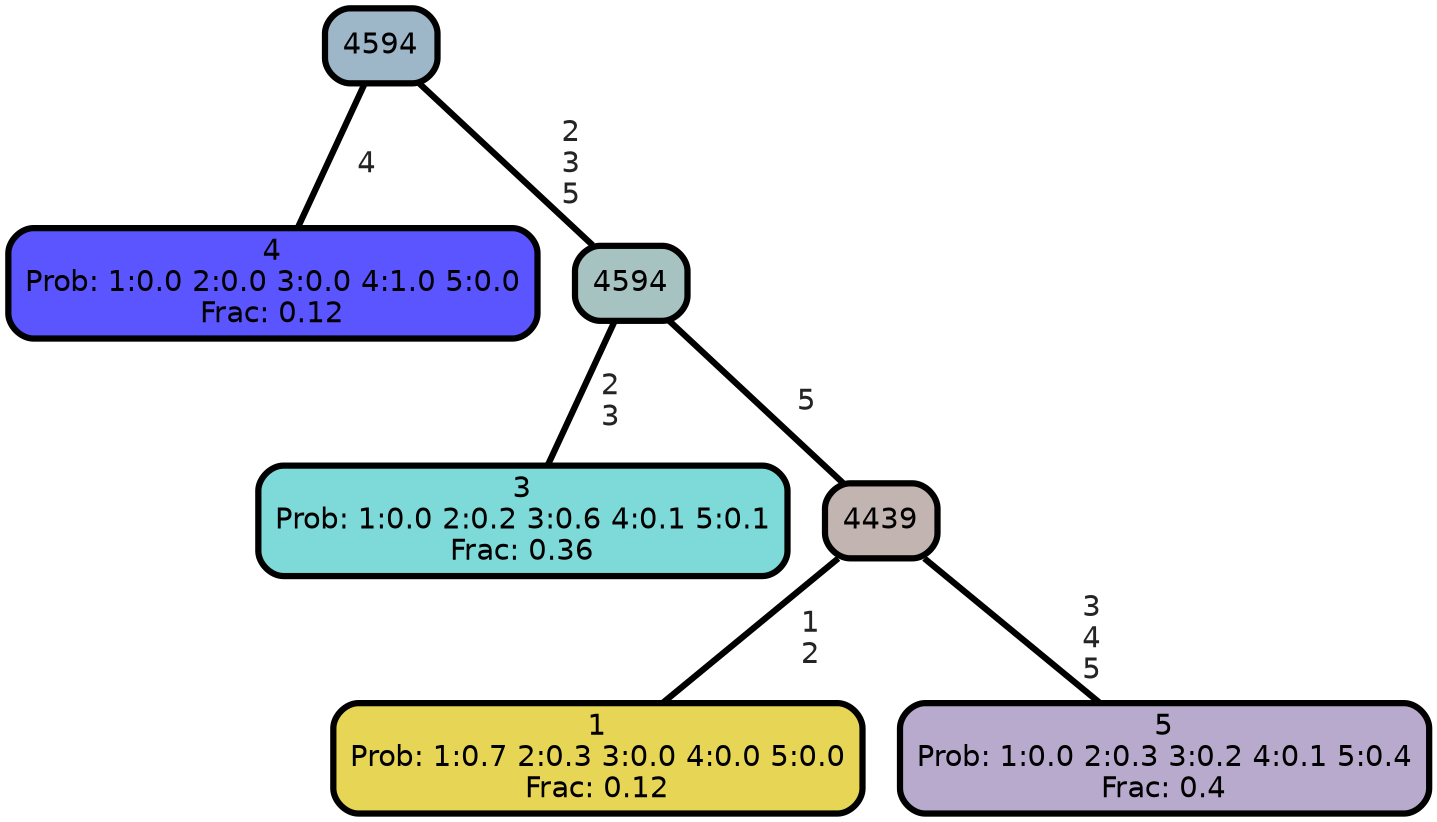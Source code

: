 graph Tree {
node [shape=box, style="filled, rounded",color="black",penwidth="3",fontcolor="black",                 fontname=helvetica] ;
graph [ranksep="0 equally", splines=straight,                 bgcolor=transparent, dpi=200] ;
edge [fontname=helvetica, fontweight=bold,fontcolor=grey14,color=black] ;
0 [label="4
Prob: 1:0.0 2:0.0 3:0.0 4:1.0 5:0.0
Frac: 0.12", fillcolor="#5a55ff"] ;
1 [label="4594", fillcolor="#9db6c8"] ;
2 [label="3
Prob: 1:0.0 2:0.2 3:0.6 4:0.1 5:0.1
Frac: 0.36", fillcolor="#7ed9d9"] ;
3 [label="4594", fillcolor="#a6c3c1"] ;
4 [label="1
Prob: 1:0.7 2:0.3 3:0.0 4:0.0 5:0.0
Frac: 0.12", fillcolor="#e7d555"] ;
5 [label="4439", fillcolor="#c2b4b0"] ;
6 [label="5
Prob: 1:0.0 2:0.3 3:0.2 4:0.1 5:0.4
Frac: 0.4", fillcolor="#b7aacc"] ;
1 -- 0 [label=" 4",penwidth=3] ;
1 -- 3 [label=" 2\n 3\n 5",penwidth=3] ;
3 -- 2 [label=" 2\n 3",penwidth=3] ;
3 -- 5 [label=" 5",penwidth=3] ;
5 -- 4 [label=" 1\n 2",penwidth=3] ;
5 -- 6 [label=" 3\n 4\n 5",penwidth=3] ;
{rank = same;}}
